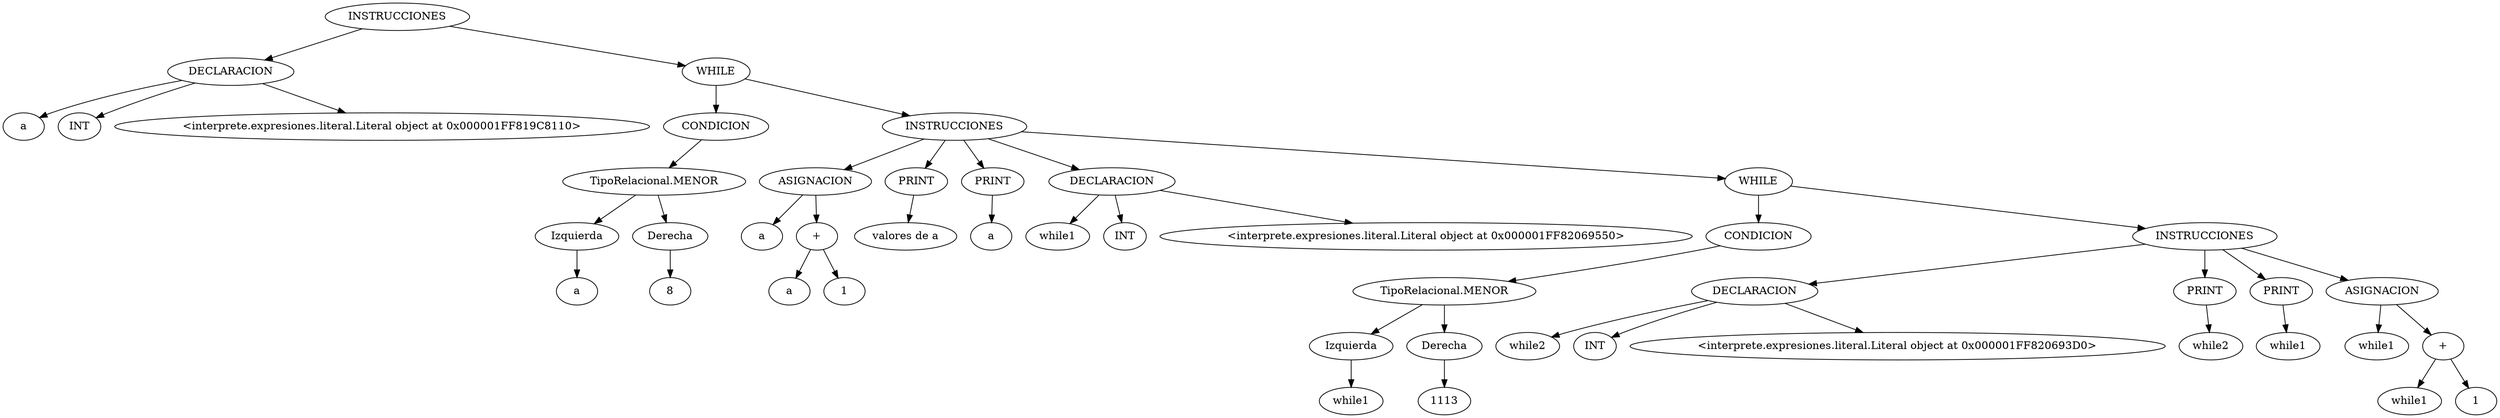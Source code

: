 digraph {
	0 [label = "INSTRUCCIONES"];
	1 [label = "DECLARACION"];
	2 [label = "a"];
	3 [label = "INT"];
	4 [label = "<interprete.expresiones.literal.Literal object at 0x000001FF819C8110>"];
	5 [label = "WHILE"];
	6 [label = "CONDICION"];
	7 [label = "TipoRelacional.MENOR"];
	8 [label = "Izquierda"];
	9 [label = "a"];
	10 [label = "Derecha"];
	11 [label = "8"];
	12 [label = "INSTRUCCIONES"];
	13 [label = "ASIGNACION"];
	14 [label = "a"];
	15 [label = "+"];
	16 [label = "a"];
	17 [label = "1"];
	18 [label = "PRINT"];
	19 [label = "valores de a"];
	20 [label = "PRINT"];
	21 [label = "a"];
	22 [label = "DECLARACION"];
	23 [label = "while1"];
	24 [label = "INT"];
	25 [label = "<interprete.expresiones.literal.Literal object at 0x000001FF82069550>"];
	26 [label = "WHILE"];
	27 [label = "CONDICION"];
	28 [label = "TipoRelacional.MENOR"];
	29 [label = "Izquierda"];
	30 [label = "while1"];
	31 [label = "Derecha"];
	32 [label = "1113"];
	33 [label = "INSTRUCCIONES"];
	34 [label = "DECLARACION"];
	35 [label = "while2"];
	36 [label = "INT"];
	37 [label = "<interprete.expresiones.literal.Literal object at 0x000001FF820693D0>"];
	38 [label = "PRINT"];
	39 [label = "while2"];
	40 [label = "PRINT"];
	41 [label = "while1"];
	42 [label = "ASIGNACION"];
	43 [label = "while1"];
	44 [label = "+"];
	45 [label = "while1"];
	46 [label = "1"];
	0 -> 1;
	1 -> 2;
	1 -> 3;
	1 -> 4;
	0 -> 5;
	5 -> 6;
	6 -> 7;
	7 -> 8;
	8 -> 9;
	7 -> 10;
	10 -> 11;
	5 -> 12;
	12 -> 13;
	13 -> 14;
	13 -> 15;
	15 -> 16;
	15 -> 17;
	12 -> 18;
	18 -> 19;
	12 -> 20;
	20 -> 21;
	12 -> 22;
	22 -> 23;
	22 -> 24;
	22 -> 25;
	12 -> 26;
	26 -> 27;
	27 -> 28;
	28 -> 29;
	29 -> 30;
	28 -> 31;
	31 -> 32;
	26 -> 33;
	33 -> 34;
	34 -> 35;
	34 -> 36;
	34 -> 37;
	33 -> 38;
	38 -> 39;
	33 -> 40;
	40 -> 41;
	33 -> 42;
	42 -> 43;
	42 -> 44;
	44 -> 45;
	44 -> 46;
}
